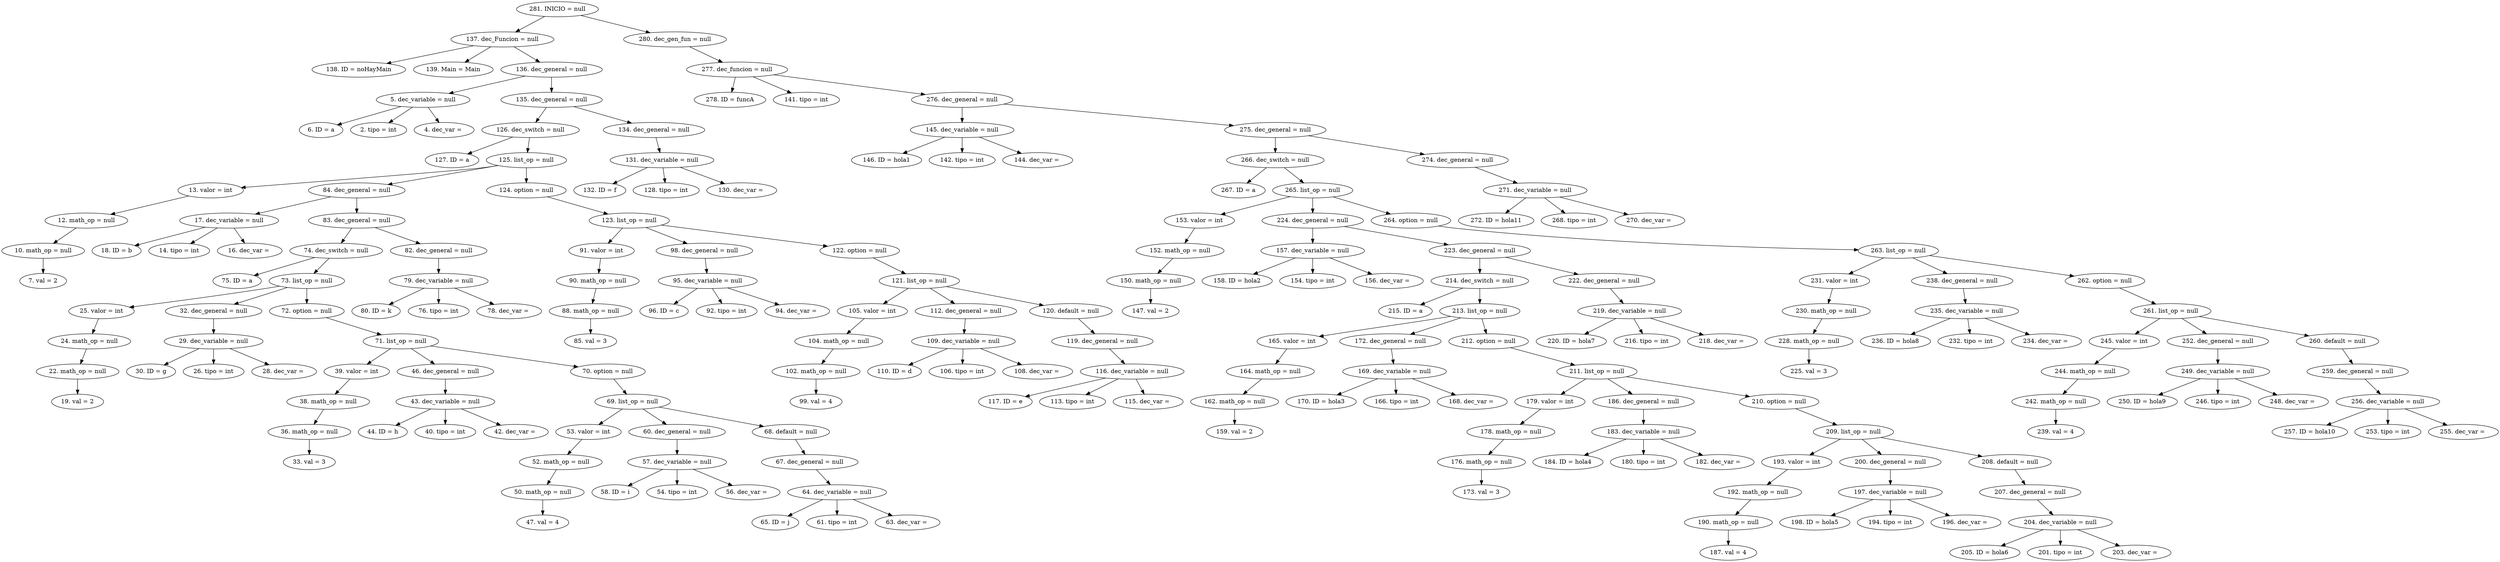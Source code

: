digraph G {
"281. INICIO = null"->"137. dec_Funcion = null"
"137. dec_Funcion = null"->"138. ID = noHayMain"
"137. dec_Funcion = null"->"139. Main = Main"
"137. dec_Funcion = null"->"136. dec_general = null"
"136. dec_general = null"->"5. dec_variable = null"
"5. dec_variable = null"->"6. ID = a"
"5. dec_variable = null"->"2. tipo = int"
"5. dec_variable = null"->"4. dec_var = "
"136. dec_general = null"->"135. dec_general = null"
"135. dec_general = null"->"126. dec_switch = null"
"126. dec_switch = null"->"127. ID = a"
"126. dec_switch = null"->"125. list_op = null"
"125. list_op = null"->"13. valor = int"
"13. valor = int"->"12. math_op = null"
"12. math_op = null"->"10. math_op = null"
"10. math_op = null"->"7. val = 2"
"125. list_op = null"->"84. dec_general = null"
"84. dec_general = null"->"17. dec_variable = null"
"17. dec_variable = null"->"18. ID = b"
"17. dec_variable = null"->"14. tipo = int"
"17. dec_variable = null"->"16. dec_var = "
"84. dec_general = null"->"83. dec_general = null"
"83. dec_general = null"->"74. dec_switch = null"
"74. dec_switch = null"->"75. ID = a"
"74. dec_switch = null"->"73. list_op = null"
"73. list_op = null"->"25. valor = int"
"25. valor = int"->"24. math_op = null"
"24. math_op = null"->"22. math_op = null"
"22. math_op = null"->"19. val = 2"
"73. list_op = null"->"32. dec_general = null"
"32. dec_general = null"->"29. dec_variable = null"
"29. dec_variable = null"->"30. ID = g"
"29. dec_variable = null"->"26. tipo = int"
"29. dec_variable = null"->"28. dec_var = "
"73. list_op = null"->"72. option = null"
"72. option = null"->"71. list_op = null"
"71. list_op = null"->"39. valor = int"
"39. valor = int"->"38. math_op = null"
"38. math_op = null"->"36. math_op = null"
"36. math_op = null"->"33. val = 3"
"71. list_op = null"->"46. dec_general = null"
"46. dec_general = null"->"43. dec_variable = null"
"43. dec_variable = null"->"44. ID = h"
"43. dec_variable = null"->"40. tipo = int"
"43. dec_variable = null"->"42. dec_var = "
"71. list_op = null"->"70. option = null"
"70. option = null"->"69. list_op = null"
"69. list_op = null"->"53. valor = int"
"53. valor = int"->"52. math_op = null"
"52. math_op = null"->"50. math_op = null"
"50. math_op = null"->"47. val = 4"
"69. list_op = null"->"60. dec_general = null"
"60. dec_general = null"->"57. dec_variable = null"
"57. dec_variable = null"->"58. ID = i"
"57. dec_variable = null"->"54. tipo = int"
"57. dec_variable = null"->"56. dec_var = "
"69. list_op = null"->"68. default = null"
"68. default = null"->"67. dec_general = null"
"67. dec_general = null"->"64. dec_variable = null"
"64. dec_variable = null"->"65. ID = j"
"64. dec_variable = null"->"61. tipo = int"
"64. dec_variable = null"->"63. dec_var = "
"83. dec_general = null"->"82. dec_general = null"
"82. dec_general = null"->"79. dec_variable = null"
"79. dec_variable = null"->"80. ID = k"
"79. dec_variable = null"->"76. tipo = int"
"79. dec_variable = null"->"78. dec_var = "
"125. list_op = null"->"124. option = null"
"124. option = null"->"123. list_op = null"
"123. list_op = null"->"91. valor = int"
"91. valor = int"->"90. math_op = null"
"90. math_op = null"->"88. math_op = null"
"88. math_op = null"->"85. val = 3"
"123. list_op = null"->"98. dec_general = null"
"98. dec_general = null"->"95. dec_variable = null"
"95. dec_variable = null"->"96. ID = c"
"95. dec_variable = null"->"92. tipo = int"
"95. dec_variable = null"->"94. dec_var = "
"123. list_op = null"->"122. option = null"
"122. option = null"->"121. list_op = null"
"121. list_op = null"->"105. valor = int"
"105. valor = int"->"104. math_op = null"
"104. math_op = null"->"102. math_op = null"
"102. math_op = null"->"99. val = 4"
"121. list_op = null"->"112. dec_general = null"
"112. dec_general = null"->"109. dec_variable = null"
"109. dec_variable = null"->"110. ID = d"
"109. dec_variable = null"->"106. tipo = int"
"109. dec_variable = null"->"108. dec_var = "
"121. list_op = null"->"120. default = null"
"120. default = null"->"119. dec_general = null"
"119. dec_general = null"->"116. dec_variable = null"
"116. dec_variable = null"->"117. ID = e"
"116. dec_variable = null"->"113. tipo = int"
"116. dec_variable = null"->"115. dec_var = "
"135. dec_general = null"->"134. dec_general = null"
"134. dec_general = null"->"131. dec_variable = null"
"131. dec_variable = null"->"132. ID = f"
"131. dec_variable = null"->"128. tipo = int"
"131. dec_variable = null"->"130. dec_var = "
"281. INICIO = null"->"280. dec_gen_fun = null"
"280. dec_gen_fun = null"->"277. dec_funcion = null"
"277. dec_funcion = null"->"278. ID = funcA"
"277. dec_funcion = null"->"141. tipo = int"
"277. dec_funcion = null"->"276. dec_general = null"
"276. dec_general = null"->"145. dec_variable = null"
"145. dec_variable = null"->"146. ID = hola1"
"145. dec_variable = null"->"142. tipo = int"
"145. dec_variable = null"->"144. dec_var = "
"276. dec_general = null"->"275. dec_general = null"
"275. dec_general = null"->"266. dec_switch = null"
"266. dec_switch = null"->"267. ID = a"
"266. dec_switch = null"->"265. list_op = null"
"265. list_op = null"->"153. valor = int"
"153. valor = int"->"152. math_op = null"
"152. math_op = null"->"150. math_op = null"
"150. math_op = null"->"147. val = 2"
"265. list_op = null"->"224. dec_general = null"
"224. dec_general = null"->"157. dec_variable = null"
"157. dec_variable = null"->"158. ID = hola2"
"157. dec_variable = null"->"154. tipo = int"
"157. dec_variable = null"->"156. dec_var = "
"224. dec_general = null"->"223. dec_general = null"
"223. dec_general = null"->"214. dec_switch = null"
"214. dec_switch = null"->"215. ID = a"
"214. dec_switch = null"->"213. list_op = null"
"213. list_op = null"->"165. valor = int"
"165. valor = int"->"164. math_op = null"
"164. math_op = null"->"162. math_op = null"
"162. math_op = null"->"159. val = 2"
"213. list_op = null"->"172. dec_general = null"
"172. dec_general = null"->"169. dec_variable = null"
"169. dec_variable = null"->"170. ID = hola3"
"169. dec_variable = null"->"166. tipo = int"
"169. dec_variable = null"->"168. dec_var = "
"213. list_op = null"->"212. option = null"
"212. option = null"->"211. list_op = null"
"211. list_op = null"->"179. valor = int"
"179. valor = int"->"178. math_op = null"
"178. math_op = null"->"176. math_op = null"
"176. math_op = null"->"173. val = 3"
"211. list_op = null"->"186. dec_general = null"
"186. dec_general = null"->"183. dec_variable = null"
"183. dec_variable = null"->"184. ID = hola4"
"183. dec_variable = null"->"180. tipo = int"
"183. dec_variable = null"->"182. dec_var = "
"211. list_op = null"->"210. option = null"
"210. option = null"->"209. list_op = null"
"209. list_op = null"->"193. valor = int"
"193. valor = int"->"192. math_op = null"
"192. math_op = null"->"190. math_op = null"
"190. math_op = null"->"187. val = 4"
"209. list_op = null"->"200. dec_general = null"
"200. dec_general = null"->"197. dec_variable = null"
"197. dec_variable = null"->"198. ID = hola5"
"197. dec_variable = null"->"194. tipo = int"
"197. dec_variable = null"->"196. dec_var = "
"209. list_op = null"->"208. default = null"
"208. default = null"->"207. dec_general = null"
"207. dec_general = null"->"204. dec_variable = null"
"204. dec_variable = null"->"205. ID = hola6"
"204. dec_variable = null"->"201. tipo = int"
"204. dec_variable = null"->"203. dec_var = "
"223. dec_general = null"->"222. dec_general = null"
"222. dec_general = null"->"219. dec_variable = null"
"219. dec_variable = null"->"220. ID = hola7"
"219. dec_variable = null"->"216. tipo = int"
"219. dec_variable = null"->"218. dec_var = "
"265. list_op = null"->"264. option = null"
"264. option = null"->"263. list_op = null"
"263. list_op = null"->"231. valor = int"
"231. valor = int"->"230. math_op = null"
"230. math_op = null"->"228. math_op = null"
"228. math_op = null"->"225. val = 3"
"263. list_op = null"->"238. dec_general = null"
"238. dec_general = null"->"235. dec_variable = null"
"235. dec_variable = null"->"236. ID = hola8"
"235. dec_variable = null"->"232. tipo = int"
"235. dec_variable = null"->"234. dec_var = "
"263. list_op = null"->"262. option = null"
"262. option = null"->"261. list_op = null"
"261. list_op = null"->"245. valor = int"
"245. valor = int"->"244. math_op = null"
"244. math_op = null"->"242. math_op = null"
"242. math_op = null"->"239. val = 4"
"261. list_op = null"->"252. dec_general = null"
"252. dec_general = null"->"249. dec_variable = null"
"249. dec_variable = null"->"250. ID = hola9"
"249. dec_variable = null"->"246. tipo = int"
"249. dec_variable = null"->"248. dec_var = "
"261. list_op = null"->"260. default = null"
"260. default = null"->"259. dec_general = null"
"259. dec_general = null"->"256. dec_variable = null"
"256. dec_variable = null"->"257. ID = hola10"
"256. dec_variable = null"->"253. tipo = int"
"256. dec_variable = null"->"255. dec_var = "
"275. dec_general = null"->"274. dec_general = null"
"274. dec_general = null"->"271. dec_variable = null"
"271. dec_variable = null"->"272. ID = hola11"
"271. dec_variable = null"->"268. tipo = int"
"271. dec_variable = null"->"270. dec_var = "


}
